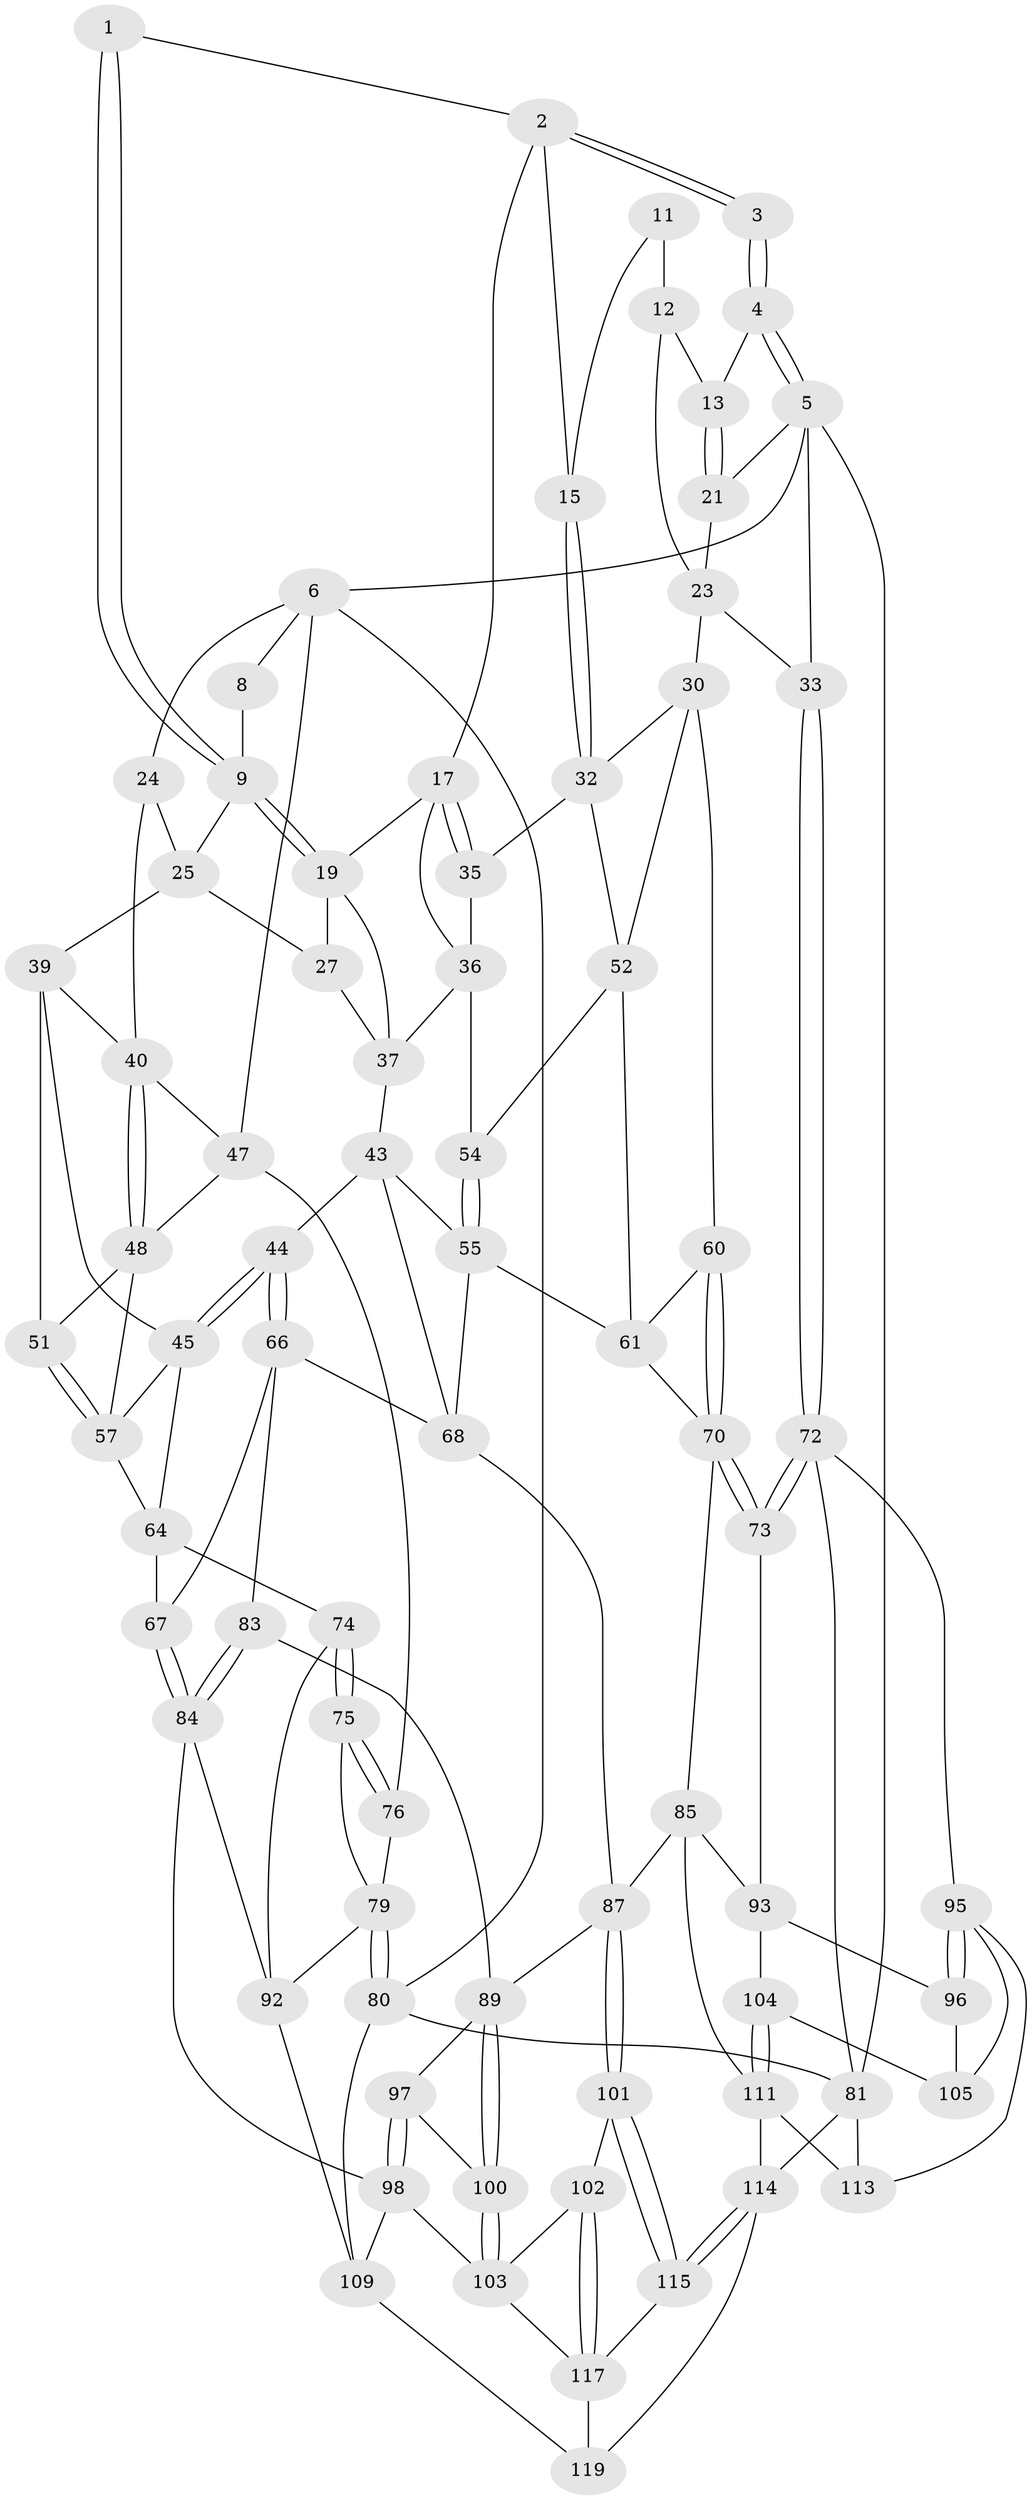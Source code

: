 // Generated by graph-tools (version 1.1) at 2025/52/02/27/25 19:52:42]
// undirected, 76 vertices, 166 edges
graph export_dot {
graph [start="1"]
  node [color=gray90,style=filled];
  1 [pos="+0.4705426666041934+0"];
  2 [pos="+0.6161800491443642+0",super="+16"];
  3 [pos="+0.7071350699790635+0"];
  4 [pos="+1+0"];
  5 [pos="+1+0",super="+20"];
  6 [pos="+0+0",super="+7"];
  8 [pos="+0.3480802630817026+0"];
  9 [pos="+0.40535913275144275+0.11034483632756731",super="+10"];
  11 [pos="+0.78939748788656+0.008136696081464393",super="+14"];
  12 [pos="+0.8798883223656474+0.07133774787775025",super="+22"];
  13 [pos="+0.9133452671925213+0.06648413108952272"];
  15 [pos="+0.7744686181970312+0.17460385297828634"];
  17 [pos="+0.5839561834001076+0.10642627404866212",super="+18"];
  19 [pos="+0.47242799126915463+0.16562395235909524",super="+26"];
  21 [pos="+0.9385733367931592+0.09757621244175502"];
  23 [pos="+0.8776522973646731+0.17162199742896422",super="+29"];
  24 [pos="+0.19727111609037107+0.14319640327133773"];
  25 [pos="+0.2377981133992854+0.1570915317074732",super="+28"];
  27 [pos="+0.3877184498533617+0.2530231069408266"];
  30 [pos="+0.9154848157734572+0.3875748945201349",super="+31"];
  32 [pos="+0.7597073615058049+0.27923850000336226",super="+34"];
  33 [pos="+1+0.3616992558219469"];
  35 [pos="+0.7050791134583448+0.29476249855316816"];
  36 [pos="+0.5814461385861314+0.30556726948442847",super="+38"];
  37 [pos="+0.5215841617803039+0.33083467340869654",super="+42"];
  39 [pos="+0.2695608069874246+0.2818831875315984",super="+46"];
  40 [pos="+0.11335376891611852+0.31050109242176976",super="+41"];
  43 [pos="+0.4267593463372198+0.4586247461985828",super="+56"];
  44 [pos="+0.4033018547083726+0.46411552839743475"];
  45 [pos="+0.31733603171632896+0.45598475289864016",super="+59"];
  47 [pos="+0+0.20088685742603968",super="+50"];
  48 [pos="+0.1255579177728628+0.36743133821825286",super="+49"];
  51 [pos="+0.14731553699545014+0.3821569942217355"];
  52 [pos="+0.6949070799563802+0.43693617241357585",super="+53"];
  54 [pos="+0.6174416944869414+0.4824939366622856"];
  55 [pos="+0.5514801569700726+0.5254881898041408",super="+63"];
  57 [pos="+0.15711606770613312+0.47926278854817217",super="+58"];
  60 [pos="+0.8272029991231606+0.5217562514933559"];
  61 [pos="+0.71846726576863+0.5166325331218141",super="+62"];
  64 [pos="+0.2256251117814672+0.6388427045938981",super="+65"];
  66 [pos="+0.35554363737559574+0.636065171532278",super="+69"];
  67 [pos="+0.3090410825598156+0.65169277103102"];
  68 [pos="+0.5234074717170408+0.621593838782574",super="+77"];
  70 [pos="+0.8441480704869024+0.647720380514386",super="+71"];
  72 [pos="+1+0.6118703414101786",super="+82"];
  73 [pos="+0.9730745880794773+0.6827199346013109"];
  74 [pos="+0.1561061064534705+0.7075020436253266"];
  75 [pos="+0.14658530173378106+0.7194817838139025",super="+108"];
  76 [pos="+0+0.9280698101625041",super="+78"];
  79 [pos="+0+1",super="+107"];
  80 [pos="+0+1"];
  81 [pos="+1+1",super="+121"];
  83 [pos="+0.407334268335275+0.7492609207606004"];
  84 [pos="+0.356283556329641+0.7701276458368668",super="+91"];
  85 [pos="+0.7406509117825897+0.7437036969770281",super="+86"];
  87 [pos="+0.6447589282288102+0.7835863118237354",super="+88"];
  89 [pos="+0.5111713731599359+0.7717145258538286",super="+90"];
  92 [pos="+0.2867465010491284+0.7830616687707528",super="+106"];
  93 [pos="+0.9432862503202875+0.7488150785892268",super="+94"];
  95 [pos="+0.9996256638089364+0.9439127892148648",super="+110"];
  96 [pos="+0.935949257842877+0.7880940670953355"];
  97 [pos="+0.4413507150935558+0.8467513538991103"];
  98 [pos="+0.4127756024371671+0.8871126337414729",super="+99"];
  100 [pos="+0.5164000239522435+0.8493888208713591"];
  101 [pos="+0.6323177945453534+0.82632191408727"];
  102 [pos="+0.5483391183354778+0.8812721454933056"];
  103 [pos="+0.5289998298750241+0.8720391081597487",super="+116"];
  104 [pos="+0.813231338398827+0.8227653906584559"];
  105 [pos="+0.885566350958342+0.8325650497909086"];
  109 [pos="+0.2750047330436632+0.9657774024413861",super="+120"];
  111 [pos="+0.8112471020749816+0.917828047567915",super="+112"];
  113 [pos="+0.8113195905379086+0.9178707120372146"];
  114 [pos="+0.6827407349437202+0.9766835759999636",super="+122"];
  115 [pos="+0.6736320776474283+0.9647061716373622"];
  117 [pos="+0.5543820757332119+0.9240419040691379",super="+118"];
  119 [pos="+0.47233198662822645+1"];
  1 -- 2;
  1 -- 9;
  1 -- 9;
  2 -- 3;
  2 -- 3;
  2 -- 17;
  2 -- 15;
  3 -- 4;
  3 -- 4;
  4 -- 5;
  4 -- 5;
  4 -- 13;
  5 -- 6;
  5 -- 81;
  5 -- 33;
  5 -- 21;
  6 -- 47;
  6 -- 80;
  6 -- 8;
  6 -- 24;
  8 -- 9;
  9 -- 19;
  9 -- 19;
  9 -- 25;
  11 -- 12 [weight=2];
  11 -- 15;
  12 -- 13;
  12 -- 23;
  13 -- 21;
  13 -- 21;
  15 -- 32;
  15 -- 32;
  17 -- 35;
  17 -- 35;
  17 -- 19;
  17 -- 36;
  19 -- 27;
  19 -- 37;
  21 -- 23;
  23 -- 33;
  23 -- 30;
  24 -- 25;
  24 -- 40;
  25 -- 27;
  25 -- 39;
  27 -- 37;
  30 -- 60;
  30 -- 32;
  30 -- 52;
  32 -- 35;
  32 -- 52;
  33 -- 72;
  33 -- 72;
  35 -- 36;
  36 -- 37;
  36 -- 54;
  37 -- 43;
  39 -- 40;
  39 -- 51;
  39 -- 45;
  40 -- 48;
  40 -- 48;
  40 -- 47;
  43 -- 44;
  43 -- 68;
  43 -- 55;
  44 -- 45;
  44 -- 45;
  44 -- 66;
  44 -- 66;
  45 -- 64;
  45 -- 57;
  47 -- 76;
  47 -- 48;
  48 -- 51;
  48 -- 57;
  51 -- 57;
  51 -- 57;
  52 -- 61;
  52 -- 54;
  54 -- 55;
  54 -- 55;
  55 -- 68;
  55 -- 61;
  57 -- 64;
  60 -- 61;
  60 -- 70;
  60 -- 70;
  61 -- 70;
  64 -- 67;
  64 -- 74;
  66 -- 67;
  66 -- 83;
  66 -- 68;
  67 -- 84;
  67 -- 84;
  68 -- 87;
  70 -- 73;
  70 -- 73;
  70 -- 85;
  72 -- 73;
  72 -- 73;
  72 -- 81;
  72 -- 95;
  73 -- 93;
  74 -- 75;
  74 -- 75;
  74 -- 92;
  75 -- 76 [weight=2];
  75 -- 76;
  75 -- 79;
  76 -- 79;
  79 -- 80;
  79 -- 80;
  79 -- 92;
  80 -- 81;
  80 -- 109;
  81 -- 113;
  81 -- 114;
  83 -- 84;
  83 -- 84;
  83 -- 89;
  84 -- 98;
  84 -- 92;
  85 -- 87;
  85 -- 111;
  85 -- 93;
  87 -- 101;
  87 -- 101;
  87 -- 89;
  89 -- 100;
  89 -- 100;
  89 -- 97;
  92 -- 109;
  93 -- 96;
  93 -- 104;
  95 -- 96;
  95 -- 96;
  95 -- 105;
  95 -- 113;
  96 -- 105;
  97 -- 98;
  97 -- 98;
  97 -- 100;
  98 -- 109;
  98 -- 103;
  100 -- 103;
  100 -- 103;
  101 -- 102;
  101 -- 115;
  101 -- 115;
  102 -- 103;
  102 -- 117;
  102 -- 117;
  103 -- 117;
  104 -- 105;
  104 -- 111;
  104 -- 111;
  109 -- 119;
  111 -- 113;
  111 -- 114;
  114 -- 115;
  114 -- 115;
  114 -- 119;
  115 -- 117;
  117 -- 119;
}
